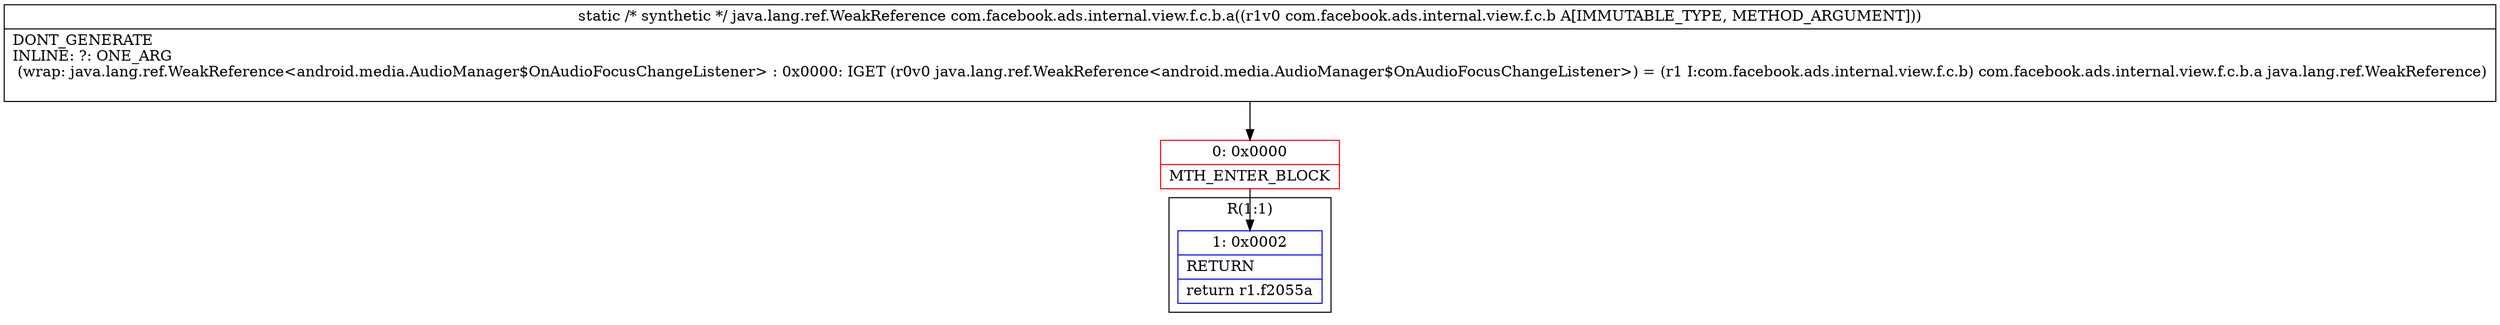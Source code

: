 digraph "CFG forcom.facebook.ads.internal.view.f.c.b.a(Lcom\/facebook\/ads\/internal\/view\/f\/c\/b;)Ljava\/lang\/ref\/WeakReference;" {
subgraph cluster_Region_1569847888 {
label = "R(1:1)";
node [shape=record,color=blue];
Node_1 [shape=record,label="{1\:\ 0x0002|RETURN\l|return r1.f2055a\l}"];
}
Node_0 [shape=record,color=red,label="{0\:\ 0x0000|MTH_ENTER_BLOCK\l}"];
MethodNode[shape=record,label="{static \/* synthetic *\/ java.lang.ref.WeakReference com.facebook.ads.internal.view.f.c.b.a((r1v0 com.facebook.ads.internal.view.f.c.b A[IMMUTABLE_TYPE, METHOD_ARGUMENT]))  | DONT_GENERATE\lINLINE: ?: ONE_ARG  \l  (wrap: java.lang.ref.WeakReference\<android.media.AudioManager$OnAudioFocusChangeListener\> : 0x0000: IGET  (r0v0 java.lang.ref.WeakReference\<android.media.AudioManager$OnAudioFocusChangeListener\>) = (r1 I:com.facebook.ads.internal.view.f.c.b) com.facebook.ads.internal.view.f.c.b.a java.lang.ref.WeakReference)\l\l}"];
MethodNode -> Node_0;
Node_0 -> Node_1;
}

